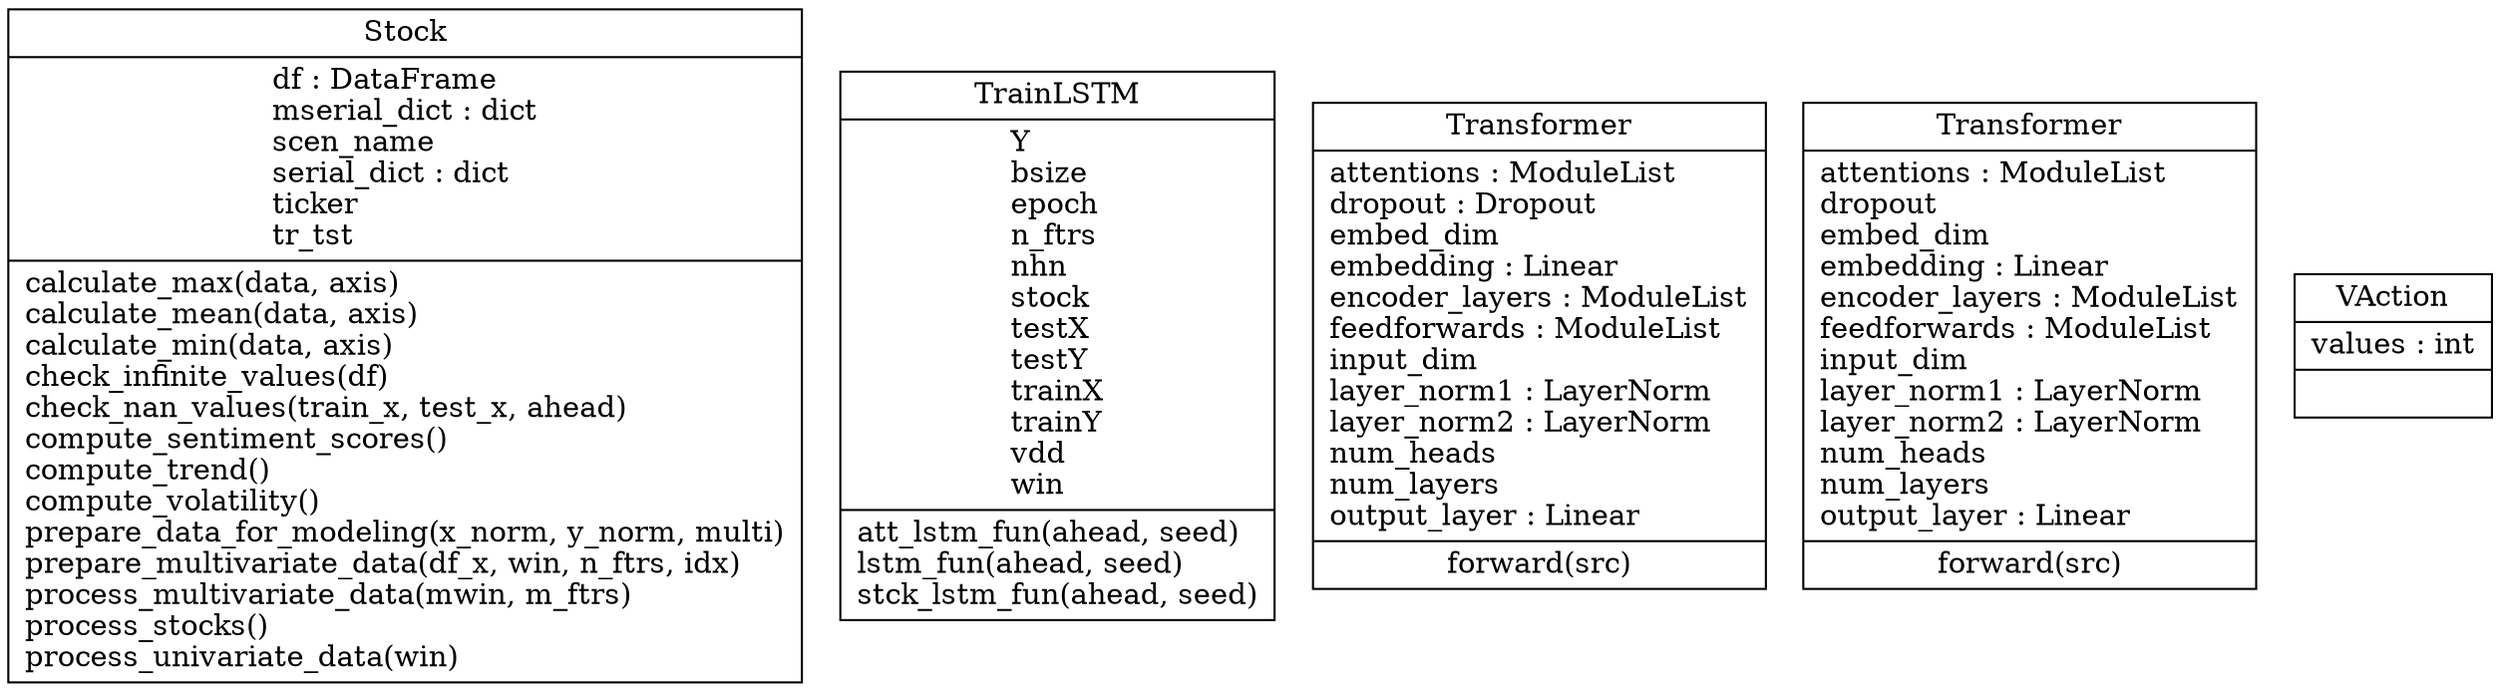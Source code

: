 digraph "classes" {
rankdir=BT
charset="utf-8"
"src.datapreprocessing.DataPreprocessing.Stock" [color="black", fontcolor="black", label=<{Stock|df : DataFrame<br ALIGN="LEFT"/>mserial_dict : dict<br ALIGN="LEFT"/>scen_name<br ALIGN="LEFT"/>serial_dict : dict<br ALIGN="LEFT"/>ticker<br ALIGN="LEFT"/>tr_tst<br ALIGN="LEFT"/>|calculate_max(data, axis)<br ALIGN="LEFT"/>calculate_mean(data, axis)<br ALIGN="LEFT"/>calculate_min(data, axis)<br ALIGN="LEFT"/>check_infinite_values(df)<br ALIGN="LEFT"/>check_nan_values(train_x, test_x, ahead)<br ALIGN="LEFT"/>compute_sentiment_scores()<br ALIGN="LEFT"/>compute_trend()<br ALIGN="LEFT"/>compute_volatility()<br ALIGN="LEFT"/>prepare_data_for_modeling(x_norm, y_norm, multi)<br ALIGN="LEFT"/>prepare_multivariate_data(df_x, win, n_ftrs, idx)<br ALIGN="LEFT"/>process_multivariate_data(mwin, m_ftrs)<br ALIGN="LEFT"/>process_stocks()<br ALIGN="LEFT"/>process_univariate_data(win)<br ALIGN="LEFT"/>}>, shape="record", style="solid"];
"src.modelslstm.ModellingLSTM.TrainLSTM" [color="black", fontcolor="black", label=<{TrainLSTM|Y<br ALIGN="LEFT"/>bsize<br ALIGN="LEFT"/>epoch<br ALIGN="LEFT"/>n_ftrs<br ALIGN="LEFT"/>nhn<br ALIGN="LEFT"/>stock<br ALIGN="LEFT"/>testX<br ALIGN="LEFT"/>testY<br ALIGN="LEFT"/>trainX<br ALIGN="LEFT"/>trainY<br ALIGN="LEFT"/>vdd<br ALIGN="LEFT"/>win<br ALIGN="LEFT"/>|att_lstm_fun(ahead, seed)<br ALIGN="LEFT"/>lstm_fun(ahead, seed)<br ALIGN="LEFT"/>stck_lstm_fun(ahead, seed)<br ALIGN="LEFT"/>}>, shape="record", style="solid"];
"src.modeltransformer.MultiDimTransformer.Transformer" [color="black", fontcolor="black", label=<{Transformer|attentions : ModuleList<br ALIGN="LEFT"/>dropout : Dropout<br ALIGN="LEFT"/>embed_dim<br ALIGN="LEFT"/>embedding : Linear<br ALIGN="LEFT"/>encoder_layers : ModuleList<br ALIGN="LEFT"/>feedforwards : ModuleList<br ALIGN="LEFT"/>input_dim<br ALIGN="LEFT"/>layer_norm1 : LayerNorm<br ALIGN="LEFT"/>layer_norm2 : LayerNorm<br ALIGN="LEFT"/>num_heads<br ALIGN="LEFT"/>num_layers<br ALIGN="LEFT"/>output_layer : Linear<br ALIGN="LEFT"/>|forward(src)<br ALIGN="LEFT"/>}>, shape="record", style="solid"];
"src.modeltransformer.UniDimTransformer.Transformer" [color="black", fontcolor="black", label=<{Transformer|attentions : ModuleList<br ALIGN="LEFT"/>dropout<br ALIGN="LEFT"/>embed_dim<br ALIGN="LEFT"/>embedding : Linear<br ALIGN="LEFT"/>encoder_layers : ModuleList<br ALIGN="LEFT"/>feedforwards : ModuleList<br ALIGN="LEFT"/>input_dim<br ALIGN="LEFT"/>layer_norm1 : LayerNorm<br ALIGN="LEFT"/>layer_norm2 : LayerNorm<br ALIGN="LEFT"/>num_heads<br ALIGN="LEFT"/>num_layers<br ALIGN="LEFT"/>output_layer : Linear<br ALIGN="LEFT"/>|forward(src)<br ALIGN="LEFT"/>}>, shape="record", style="solid"];
"src.datapreprocessing.DataPreprocessing.VAction" [color="black", fontcolor="black", label=<{VAction|values : int<br ALIGN="LEFT"/>|}>, shape="record", style="solid"];
}
